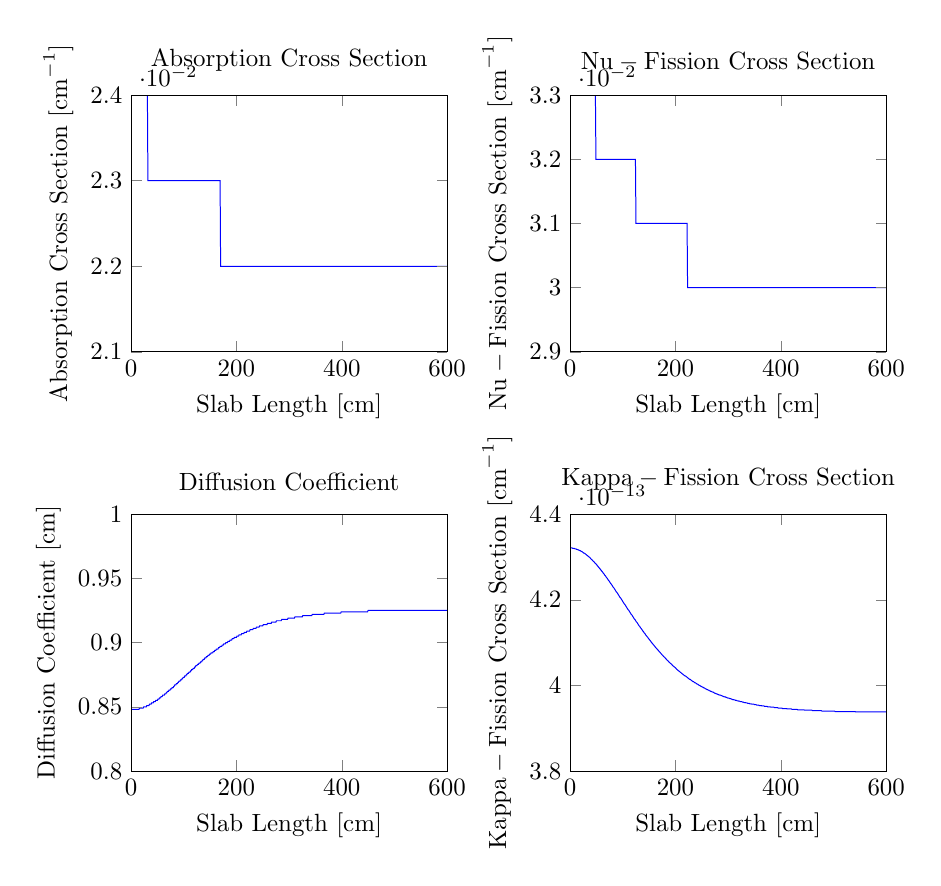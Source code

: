 \begin{tikzpicture}[scale=0.9]

\begin{axis}[%
name=plot1,
scale only axis,
width=1.756in,
height=1.427in,
xmin=0, xmax=600,
ymin=0.021, ymax=0.024,
xlabel={Slab Length [cm]},
ylabel={$\text{Absorption Cross Section [cm}^{-1}\text{]}$},
title={Absorption Cross Section},
axis on top]
\addplot [
color=blue,
solid
]
coordinates{
 (1,0.024)(2,0.024)(3,0.024)(4,0.024)(5,0.024)(6,0.024)(7,0.024)(8,0.024)(9,0.024)(10,0.024)(11,0.024)(12,0.024)(13,0.024)(14,0.024)(15,0.024)(16,0.024)(17,0.024)(18,0.024)(19,0.024)(20,0.024)(21,0.024)(22,0.024)(23,0.024)(24,0.024)(25,0.024)(26,0.024)(27,0.024)(28,0.024)(29,0.024)(30,0.024)(31,0.024)(32,0.023)(33,0.023)(34,0.023)(35,0.023)(36,0.023)(37,0.023)(38,0.023)(39,0.023)(40,0.023)(41,0.023)(42,0.023)(43,0.023)(44,0.023)(45,0.023)(46,0.023)(47,0.023)(48,0.023)(49,0.023)(50,0.023)(51,0.023)(52,0.023)(53,0.023)(54,0.023)(55,0.023)(56,0.023)(57,0.023)(58,0.023)(59,0.023)(60,0.023)(61,0.023)(62,0.023)(63,0.023)(64,0.023)(65,0.023)(66,0.023)(67,0.023)(68,0.023)(69,0.023)(70,0.023)(71,0.023)(72,0.023)(73,0.023)(74,0.023)(75,0.023)(76,0.023)(77,0.023)(78,0.023)(79,0.023)(80,0.023)(81,0.023)(82,0.023)(83,0.023)(84,0.023)(85,0.023)(86,0.023)(87,0.023)(88,0.023)(89,0.023)(90,0.023)(91,0.023)(92,0.023)(93,0.023)(94,0.023)(95,0.023)(96,0.023)(97,0.023)(98,0.023)(99,0.023)(100,0.023)(101,0.023)(102,0.023)(103,0.023)(104,0.023)(105,0.023)(106,0.023)(107,0.023)(108,0.023)(109,0.023)(110,0.023)(111,0.023)(112,0.023)(113,0.023)(114,0.023)(115,0.023)(116,0.023)(117,0.023)(118,0.023)(119,0.023)(120,0.023)(121,0.023)(122,0.023)(123,0.023)(124,0.023)(125,0.023)(126,0.023)(127,0.023)(128,0.023)(129,0.023)(130,0.023)(131,0.023)(132,0.023)(133,0.023)(134,0.023)(135,0.023)(136,0.023)(137,0.023)(138,0.023)(139,0.023)(140,0.023)(141,0.023)(142,0.023)(143,0.023)(144,0.023)(145,0.023)(146,0.023)(147,0.023)(148,0.023)(149,0.023)(150,0.023)(151,0.023)(152,0.023)(153,0.023)(154,0.023)(155,0.023)(156,0.023)(157,0.023)(158,0.023)(159,0.023)(160,0.023)(161,0.023)(162,0.023)(163,0.023)(164,0.023)(165,0.023)(166,0.023)(167,0.023)(168,0.023)(169,0.023)(170,0.022)(171,0.022)(172,0.022)(173,0.022)(174,0.022)(175,0.022)(176,0.022)(177,0.022)(178,0.022)(179,0.022)(180,0.022)(181,0.022)(182,0.022)(183,0.022)(184,0.022)(185,0.022)(186,0.022)(187,0.022)(188,0.022)(189,0.022)(190,0.022)(191,0.022)(192,0.022)(193,0.022)(194,0.022)(195,0.022)(196,0.022)(197,0.022)(198,0.022)(199,0.022)(200,0.022)(201,0.022)(202,0.022)(203,0.022)(204,0.022)(205,0.022)(206,0.022)(207,0.022)(208,0.022)(209,0.022)(210,0.022)(211,0.022)(212,0.022)(213,0.022)(214,0.022)(215,0.022)(216,0.022)(217,0.022)(218,0.022)(219,0.022)(220,0.022)(221,0.022)(222,0.022)(223,0.022)(224,0.022)(225,0.022)(226,0.022)(227,0.022)(228,0.022)(229,0.022)(230,0.022)(231,0.022)(232,0.022)(233,0.022)(234,0.022)(235,0.022)(236,0.022)(237,0.022)(238,0.022)(239,0.022)(240,0.022)(241,0.022)(242,0.022)(243,0.022)(244,0.022)(245,0.022)(246,0.022)(247,0.022)(248,0.022)(249,0.022)(250,0.022)(251,0.022)(252,0.022)(253,0.022)(254,0.022)(255,0.022)(256,0.022)(257,0.022)(258,0.022)(259,0.022)(260,0.022)(261,0.022)(262,0.022)(263,0.022)(264,0.022)(265,0.022)(266,0.022)(267,0.022)(268,0.022)(269,0.022)(270,0.022)(271,0.022)(272,0.022)(273,0.022)(274,0.022)(275,0.022)(276,0.022)(277,0.022)(278,0.022)(279,0.022)(280,0.022)(281,0.022)(282,0.022)(283,0.022)(284,0.022)(285,0.022)(286,0.022)(287,0.022)(288,0.022)(289,0.022)(290,0.022)(291,0.022)(292,0.022)(293,0.022)(294,0.022)(295,0.022)(296,0.022)(297,0.022)(298,0.022)(299,0.022)(300,0.022)(301,0.022)(302,0.022)(303,0.022)(304,0.022)(305,0.022)(306,0.022)(307,0.022)(308,0.022)(309,0.022)(310,0.022)(311,0.022)(312,0.022)(313,0.022)(314,0.022)(315,0.022)(316,0.022)(317,0.022)(318,0.022)(319,0.022)(320,0.022)(321,0.022)(322,0.022)(323,0.022)(324,0.022)(325,0.022)(326,0.022)(327,0.022)(328,0.022)(329,0.022)(330,0.022)(331,0.022)(332,0.022)(333,0.022)(334,0.022)(335,0.022)(336,0.022)(337,0.022)(338,0.022)(339,0.022)(340,0.022)(341,0.022)(342,0.022)(343,0.022)(344,0.022)(345,0.022)(346,0.022)(347,0.022)(348,0.022)(349,0.022)(350,0.022)(351,0.022)(352,0.022)(353,0.022)(354,0.022)(355,0.022)(356,0.022)(357,0.022)(358,0.022)(359,0.022)(360,0.022)(361,0.022)(362,0.022)(363,0.022)(364,0.022)(365,0.022)(366,0.022)(367,0.022)(368,0.022)(369,0.022)(370,0.022)(371,0.022)(372,0.022)(373,0.022)(374,0.022)(375,0.022)(376,0.022)(377,0.022)(378,0.022)(379,0.022)(380,0.022)(381,0.022)(382,0.022)(383,0.022)(384,0.022)(385,0.022)(386,0.022)(387,0.022)(388,0.022)(389,0.022)(390,0.022)(391,0.022)(392,0.022)(393,0.022)(394,0.022)(395,0.022)(396,0.022)(397,0.022)(398,0.022)(399,0.022)(400,0.022)(401,0.022)(402,0.022)(403,0.022)(404,0.022)(405,0.022)(406,0.022)(407,0.022)(408,0.022)(409,0.022)(410,0.022)(411,0.022)(412,0.022)(413,0.022)(414,0.022)(415,0.022)(416,0.022)(417,0.022)(418,0.022)(419,0.022)(420,0.022)(421,0.022)(422,0.022)(423,0.022)(424,0.022)(425,0.022)(426,0.022)(427,0.022)(428,0.022)(429,0.022)(430,0.022)(431,0.022)(432,0.022)(433,0.022)(434,0.022)(435,0.022)(436,0.022)(437,0.022)(438,0.022)(439,0.022)(440,0.022)(441,0.022)(442,0.022)(443,0.022)(444,0.022)(445,0.022)(446,0.022)(447,0.022)(448,0.022)(449,0.022)(450,0.022)(451,0.022)(452,0.022)(453,0.022)(454,0.022)(455,0.022)(456,0.022)(457,0.022)(458,0.022)(459,0.022)(460,0.022)(461,0.022)(462,0.022)(463,0.022)(464,0.022)(465,0.022)(466,0.022)(467,0.022)(468,0.022)(469,0.022)(470,0.022)(471,0.022)(472,0.022)(473,0.022)(474,0.022)(475,0.022)(476,0.022)(477,0.022)(478,0.022)(479,0.022)(480,0.022)(481,0.022)(482,0.022)(483,0.022)(484,0.022)(485,0.022)(486,0.022)(487,0.022)(488,0.022)(489,0.022)(490,0.022)(491,0.022)(492,0.022)(493,0.022)(494,0.022)(495,0.022)(496,0.022)(497,0.022)(498,0.022)(499,0.022)(500,0.022)(501,0.022)(502,0.022)(503,0.022)(504,0.022)(505,0.022)(506,0.022)(507,0.022)(508,0.022)(509,0.022)(510,0.022)(511,0.022)(512,0.022)(513,0.022)(514,0.022)(515,0.022)(516,0.022)(517,0.022)(518,0.022)(519,0.022)(520,0.022)(521,0.022)(522,0.022)(523,0.022)(524,0.022)(525,0.022)(526,0.022)(527,0.022)(528,0.022)(529,0.022)(530,0.022)(531,0.022)(532,0.022)(533,0.022)(534,0.022)(535,0.022)(536,0.022)(537,0.022)(538,0.022)(539,0.022)(540,0.022)(541,0.022)(542,0.022)(543,0.022)(544,0.022)(545,0.022)(546,0.022)(547,0.022)(548,0.022)(549,0.022)(550,0.022)(551,0.022)(552,0.022)(553,0.022)(554,0.022)(555,0.022)(556,0.022)(557,0.022)(558,0.022)(559,0.022)(560,0.022)(561,0.022)(562,0.022)(563,0.022)(564,0.022)(565,0.022)(566,0.022)(567,0.022)(568,0.022)(569,0.022)(570,0.022)(571,0.022)(572,0.022)(573,0.022)(574,0.022)(575,0.022)(576,0.022)(577,0.022)(578,0.022)(579,0.022)(580,0.022)(581,0.022)(582,0.022)(583,0.022)(584,0.022)(585,0.022)(586,0.022)(587,0.022)(588,0.022)(589,0.022)(590,0.022)(591,0.022)(592,0.022)(593,0.022)(594,0.022)(595,0.022)(596,0.022)(597,0.022)(598,0.022)(599,0.022)(600,0.022) 
};

\end{axis}

\begin{axis}[%
name=plot2,
at=(plot1.right of south east), anchor=left of south west,
scale only axis,
width=1.756in,
height=1.427in,
xmin=0, xmax=600,
ymin=0.029, ymax=0.033,
xlabel={Slab Length [cm]},
ylabel={$\text{Nu}-\text{Fission Cross Section [cm}^{-1}\text{]}$},
title={$\text{Nu}-\text{Fission Cross Section}$},
axis on top]
\addplot [
color=blue,
solid
]
coordinates{
 (1,0.033)(2,0.033)(3,0.033)(4,0.033)(5,0.033)(6,0.033)(7,0.033)(8,0.033)(9,0.033)(10,0.033)(11,0.033)(12,0.033)(13,0.033)(14,0.033)(15,0.033)(16,0.033)(17,0.033)(18,0.033)(19,0.033)(20,0.033)(21,0.033)(22,0.033)(23,0.033)(24,0.033)(25,0.033)(26,0.033)(27,0.033)(28,0.033)(29,0.033)(30,0.033)(31,0.033)(32,0.033)(33,0.033)(34,0.033)(35,0.033)(36,0.033)(37,0.033)(38,0.033)(39,0.033)(40,0.033)(41,0.033)(42,0.033)(43,0.033)(44,0.033)(45,0.033)(46,0.033)(47,0.033)(48,0.033)(49,0.032)(50,0.032)(51,0.032)(52,0.032)(53,0.032)(54,0.032)(55,0.032)(56,0.032)(57,0.032)(58,0.032)(59,0.032)(60,0.032)(61,0.032)(62,0.032)(63,0.032)(64,0.032)(65,0.032)(66,0.032)(67,0.032)(68,0.032)(69,0.032)(70,0.032)(71,0.032)(72,0.032)(73,0.032)(74,0.032)(75,0.032)(76,0.032)(77,0.032)(78,0.032)(79,0.032)(80,0.032)(81,0.032)(82,0.032)(83,0.032)(84,0.032)(85,0.032)(86,0.032)(87,0.032)(88,0.032)(89,0.032)(90,0.032)(91,0.032)(92,0.032)(93,0.032)(94,0.032)(95,0.032)(96,0.032)(97,0.032)(98,0.032)(99,0.032)(100,0.032)(101,0.032)(102,0.032)(103,0.032)(104,0.032)(105,0.032)(106,0.032)(107,0.032)(108,0.032)(109,0.032)(110,0.032)(111,0.032)(112,0.032)(113,0.032)(114,0.032)(115,0.032)(116,0.032)(117,0.032)(118,0.032)(119,0.032)(120,0.032)(121,0.032)(122,0.032)(123,0.032)(124,0.032)(125,0.031)(126,0.031)(127,0.031)(128,0.031)(129,0.031)(130,0.031)(131,0.031)(132,0.031)(133,0.031)(134,0.031)(135,0.031)(136,0.031)(137,0.031)(138,0.031)(139,0.031)(140,0.031)(141,0.031)(142,0.031)(143,0.031)(144,0.031)(145,0.031)(146,0.031)(147,0.031)(148,0.031)(149,0.031)(150,0.031)(151,0.031)(152,0.031)(153,0.031)(154,0.031)(155,0.031)(156,0.031)(157,0.031)(158,0.031)(159,0.031)(160,0.031)(161,0.031)(162,0.031)(163,0.031)(164,0.031)(165,0.031)(166,0.031)(167,0.031)(168,0.031)(169,0.031)(170,0.031)(171,0.031)(172,0.031)(173,0.031)(174,0.031)(175,0.031)(176,0.031)(177,0.031)(178,0.031)(179,0.031)(180,0.031)(181,0.031)(182,0.031)(183,0.031)(184,0.031)(185,0.031)(186,0.031)(187,0.031)(188,0.031)(189,0.031)(190,0.031)(191,0.031)(192,0.031)(193,0.031)(194,0.031)(195,0.031)(196,0.031)(197,0.031)(198,0.031)(199,0.031)(200,0.031)(201,0.031)(202,0.031)(203,0.031)(204,0.031)(205,0.031)(206,0.031)(207,0.031)(208,0.031)(209,0.031)(210,0.031)(211,0.031)(212,0.031)(213,0.031)(214,0.031)(215,0.031)(216,0.031)(217,0.031)(218,0.031)(219,0.031)(220,0.031)(221,0.031)(222,0.031)(223,0.03)(224,0.03)(225,0.03)(226,0.03)(227,0.03)(228,0.03)(229,0.03)(230,0.03)(231,0.03)(232,0.03)(233,0.03)(234,0.03)(235,0.03)(236,0.03)(237,0.03)(238,0.03)(239,0.03)(240,0.03)(241,0.03)(242,0.03)(243,0.03)(244,0.03)(245,0.03)(246,0.03)(247,0.03)(248,0.03)(249,0.03)(250,0.03)(251,0.03)(252,0.03)(253,0.03)(254,0.03)(255,0.03)(256,0.03)(257,0.03)(258,0.03)(259,0.03)(260,0.03)(261,0.03)(262,0.03)(263,0.03)(264,0.03)(265,0.03)(266,0.03)(267,0.03)(268,0.03)(269,0.03)(270,0.03)(271,0.03)(272,0.03)(273,0.03)(274,0.03)(275,0.03)(276,0.03)(277,0.03)(278,0.03)(279,0.03)(280,0.03)(281,0.03)(282,0.03)(283,0.03)(284,0.03)(285,0.03)(286,0.03)(287,0.03)(288,0.03)(289,0.03)(290,0.03)(291,0.03)(292,0.03)(293,0.03)(294,0.03)(295,0.03)(296,0.03)(297,0.03)(298,0.03)(299,0.03)(300,0.03)(301,0.03)(302,0.03)(303,0.03)(304,0.03)(305,0.03)(306,0.03)(307,0.03)(308,0.03)(309,0.03)(310,0.03)(311,0.03)(312,0.03)(313,0.03)(314,0.03)(315,0.03)(316,0.03)(317,0.03)(318,0.03)(319,0.03)(320,0.03)(321,0.03)(322,0.03)(323,0.03)(324,0.03)(325,0.03)(326,0.03)(327,0.03)(328,0.03)(329,0.03)(330,0.03)(331,0.03)(332,0.03)(333,0.03)(334,0.03)(335,0.03)(336,0.03)(337,0.03)(338,0.03)(339,0.03)(340,0.03)(341,0.03)(342,0.03)(343,0.03)(344,0.03)(345,0.03)(346,0.03)(347,0.03)(348,0.03)(349,0.03)(350,0.03)(351,0.03)(352,0.03)(353,0.03)(354,0.03)(355,0.03)(356,0.03)(357,0.03)(358,0.03)(359,0.03)(360,0.03)(361,0.03)(362,0.03)(363,0.03)(364,0.03)(365,0.03)(366,0.03)(367,0.03)(368,0.03)(369,0.03)(370,0.03)(371,0.03)(372,0.03)(373,0.03)(374,0.03)(375,0.03)(376,0.03)(377,0.03)(378,0.03)(379,0.03)(380,0.03)(381,0.03)(382,0.03)(383,0.03)(384,0.03)(385,0.03)(386,0.03)(387,0.03)(388,0.03)(389,0.03)(390,0.03)(391,0.03)(392,0.03)(393,0.03)(394,0.03)(395,0.03)(396,0.03)(397,0.03)(398,0.03)(399,0.03)(400,0.03)(401,0.03)(402,0.03)(403,0.03)(404,0.03)(405,0.03)(406,0.03)(407,0.03)(408,0.03)(409,0.03)(410,0.03)(411,0.03)(412,0.03)(413,0.03)(414,0.03)(415,0.03)(416,0.03)(417,0.03)(418,0.03)(419,0.03)(420,0.03)(421,0.03)(422,0.03)(423,0.03)(424,0.03)(425,0.03)(426,0.03)(427,0.03)(428,0.03)(429,0.03)(430,0.03)(431,0.03)(432,0.03)(433,0.03)(434,0.03)(435,0.03)(436,0.03)(437,0.03)(438,0.03)(439,0.03)(440,0.03)(441,0.03)(442,0.03)(443,0.03)(444,0.03)(445,0.03)(446,0.03)(447,0.03)(448,0.03)(449,0.03)(450,0.03)(451,0.03)(452,0.03)(453,0.03)(454,0.03)(455,0.03)(456,0.03)(457,0.03)(458,0.03)(459,0.03)(460,0.03)(461,0.03)(462,0.03)(463,0.03)(464,0.03)(465,0.03)(466,0.03)(467,0.03)(468,0.03)(469,0.03)(470,0.03)(471,0.03)(472,0.03)(473,0.03)(474,0.03)(475,0.03)(476,0.03)(477,0.03)(478,0.03)(479,0.03)(480,0.03)(481,0.03)(482,0.03)(483,0.03)(484,0.03)(485,0.03)(486,0.03)(487,0.03)(488,0.03)(489,0.03)(490,0.03)(491,0.03)(492,0.03)(493,0.03)(494,0.03)(495,0.03)(496,0.03)(497,0.03)(498,0.03)(499,0.03)(500,0.03)(501,0.03)(502,0.03)(503,0.03)(504,0.03)(505,0.03)(506,0.03)(507,0.03)(508,0.03)(509,0.03)(510,0.03)(511,0.03)(512,0.03)(513,0.03)(514,0.03)(515,0.03)(516,0.03)(517,0.03)(518,0.03)(519,0.03)(520,0.03)(521,0.03)(522,0.03)(523,0.03)(524,0.03)(525,0.03)(526,0.03)(527,0.03)(528,0.03)(529,0.03)(530,0.03)(531,0.03)(532,0.03)(533,0.03)(534,0.03)(535,0.03)(536,0.03)(537,0.03)(538,0.03)(539,0.03)(540,0.03)(541,0.03)(542,0.03)(543,0.03)(544,0.03)(545,0.03)(546,0.03)(547,0.03)(548,0.03)(549,0.03)(550,0.03)(551,0.03)(552,0.03)(553,0.03)(554,0.03)(555,0.03)(556,0.03)(557,0.03)(558,0.03)(559,0.03)(560,0.03)(561,0.03)(562,0.03)(563,0.03)(564,0.03)(565,0.03)(566,0.03)(567,0.03)(568,0.03)(569,0.03)(570,0.03)(571,0.03)(572,0.03)(573,0.03)(574,0.03)(575,0.03)(576,0.03)(577,0.03)(578,0.03)(579,0.03)(580,0.03)(581,0.03)(582,0.03)(583,0.03)(584,0.03)(585,0.03)(586,0.03)(587,0.03)(588,0.03)(589,0.03)(590,0.03)(591,0.03)(592,0.03)(593,0.03)(594,0.03)(595,0.03)(596,0.03)(597,0.03)(598,0.03)(599,0.03)(600,0.03) 
};

\end{axis}

\begin{axis}[%
name=plot4,
at=(plot2.below south west), anchor=above north west,
scale only axis,
width=1.756in,
height=1.427in,
xmin=0, xmax=600,
ymin=3.8e-013, ymax=4.4e-013,
xlabel={Slab Length [cm]},
ylabel={$\text{Kappa}-\text{Fission Cross Section [cm}^{-1}\text{]}$},
title={$\text{Kappa}-\text{Fission Cross Section}$},
axis on top]
\addplot [
color=blue,
solid
]
coordinates{
 (1,4.321e-013)(2,4.321e-013)(3,4.321e-013)(4,4.321e-013)(5,4.32e-013)(6,4.32e-013)(7,4.32e-013)(8,4.32e-013)(9,4.319e-013)(10,4.319e-013)(11,4.319e-013)(12,4.318e-013)(13,4.318e-013)(14,4.317e-013)(15,4.317e-013)(16,4.316e-013)(17,4.316e-013)(18,4.315e-013)(19,4.315e-013)(20,4.314e-013)(21,4.313e-013)(22,4.313e-013)(23,4.312e-013)(24,4.311e-013)(25,4.31e-013)(26,4.309e-013)(27,4.309e-013)(28,4.308e-013)(29,4.307e-013)(30,4.306e-013)(31,4.305e-013)(32,4.304e-013)(33,4.303e-013)(34,4.302e-013)(35,4.301e-013)(36,4.3e-013)(37,4.299e-013)(38,4.298e-013)(39,4.296e-013)(40,4.295e-013)(41,4.294e-013)(42,4.293e-013)(43,4.291e-013)(44,4.29e-013)(45,4.289e-013)(46,4.288e-013)(47,4.286e-013)(48,4.285e-013)(49,4.284e-013)(50,4.282e-013)(51,4.281e-013)(52,4.279e-013)(53,4.278e-013)(54,4.276e-013)(55,4.275e-013)(56,4.273e-013)(57,4.272e-013)(58,4.27e-013)(59,4.269e-013)(60,4.267e-013)(61,4.266e-013)(62,4.264e-013)(63,4.262e-013)(64,4.261e-013)(65,4.259e-013)(66,4.257e-013)(67,4.256e-013)(68,4.254e-013)(69,4.252e-013)(70,4.251e-013)(71,4.249e-013)(72,4.247e-013)(73,4.245e-013)(74,4.244e-013)(75,4.242e-013)(76,4.24e-013)(77,4.238e-013)(78,4.237e-013)(79,4.235e-013)(80,4.233e-013)(81,4.231e-013)(82,4.229e-013)(83,4.228e-013)(84,4.226e-013)(85,4.224e-013)(86,4.222e-013)(87,4.22e-013)(88,4.218e-013)(89,4.217e-013)(90,4.215e-013)(91,4.213e-013)(92,4.211e-013)(93,4.209e-013)(94,4.207e-013)(95,4.205e-013)(96,4.204e-013)(97,4.202e-013)(98,4.2e-013)(99,4.198e-013)(100,4.196e-013)(101,4.194e-013)(102,4.192e-013)(103,4.19e-013)(104,4.189e-013)(105,4.187e-013)(106,4.185e-013)(107,4.183e-013)(108,4.181e-013)(109,4.179e-013)(110,4.177e-013)(111,4.176e-013)(112,4.174e-013)(113,4.172e-013)(114,4.17e-013)(115,4.168e-013)(116,4.166e-013)(117,4.165e-013)(118,4.163e-013)(119,4.161e-013)(120,4.159e-013)(121,4.157e-013)(122,4.155e-013)(123,4.154e-013)(124,4.152e-013)(125,4.15e-013)(126,4.148e-013)(127,4.147e-013)(128,4.145e-013)(129,4.143e-013)(130,4.141e-013)(131,4.139e-013)(132,4.138e-013)(133,4.136e-013)(134,4.134e-013)(135,4.133e-013)(136,4.131e-013)(137,4.129e-013)(138,4.127e-013)(139,4.126e-013)(140,4.124e-013)(141,4.122e-013)(142,4.121e-013)(143,4.119e-013)(144,4.117e-013)(145,4.116e-013)(146,4.114e-013)(147,4.113e-013)(148,4.111e-013)(149,4.109e-013)(150,4.108e-013)(151,4.106e-013)(152,4.105e-013)(153,4.103e-013)(154,4.101e-013)(155,4.1e-013)(156,4.098e-013)(157,4.097e-013)(158,4.095e-013)(159,4.094e-013)(160,4.092e-013)(161,4.091e-013)(162,4.089e-013)(163,4.088e-013)(164,4.086e-013)(165,4.085e-013)(166,4.084e-013)(167,4.082e-013)(168,4.081e-013)(169,4.079e-013)(170,4.078e-013)(171,4.077e-013)(172,4.075e-013)(173,4.074e-013)(174,4.072e-013)(175,4.071e-013)(176,4.07e-013)(177,4.068e-013)(178,4.067e-013)(179,4.066e-013)(180,4.065e-013)(181,4.063e-013)(182,4.062e-013)(183,4.061e-013)(184,4.059e-013)(185,4.058e-013)(186,4.057e-013)(187,4.056e-013)(188,4.054e-013)(189,4.053e-013)(190,4.052e-013)(191,4.051e-013)(192,4.05e-013)(193,4.049e-013)(194,4.047e-013)(195,4.046e-013)(196,4.045e-013)(197,4.044e-013)(198,4.043e-013)(199,4.042e-013)(200,4.041e-013)(201,4.04e-013)(202,4.038e-013)(203,4.037e-013)(204,4.036e-013)(205,4.035e-013)(206,4.034e-013)(207,4.033e-013)(208,4.032e-013)(209,4.031e-013)(210,4.03e-013)(211,4.029e-013)(212,4.028e-013)(213,4.027e-013)(214,4.026e-013)(215,4.025e-013)(216,4.024e-013)(217,4.023e-013)(218,4.022e-013)(219,4.022e-013)(220,4.021e-013)(221,4.02e-013)(222,4.019e-013)(223,4.018e-013)(224,4.017e-013)(225,4.016e-013)(226,4.015e-013)(227,4.014e-013)(228,4.014e-013)(229,4.013e-013)(230,4.012e-013)(231,4.011e-013)(232,4.01e-013)(233,4.009e-013)(234,4.009e-013)(235,4.008e-013)(236,4.007e-013)(237,4.006e-013)(238,4.006e-013)(239,4.005e-013)(240,4.004e-013)(241,4.003e-013)(242,4.003e-013)(243,4.002e-013)(244,4.001e-013)(245,4.0e-013)(246,4.0e-013)(247,3.999e-013)(248,3.998e-013)(249,3.998e-013)(250,3.997e-013)(251,3.996e-013)(252,3.996e-013)(253,3.995e-013)(254,3.994e-013)(255,3.994e-013)(256,3.993e-013)(257,3.992e-013)(258,3.992e-013)(259,3.991e-013)(260,3.99e-013)(261,3.99e-013)(262,3.989e-013)(263,3.989e-013)(264,3.988e-013)(265,3.987e-013)(266,3.987e-013)(267,3.986e-013)(268,3.986e-013)(269,3.985e-013)(270,3.985e-013)(271,3.984e-013)(272,3.984e-013)(273,3.983e-013)(274,3.982e-013)(275,3.982e-013)(276,3.981e-013)(277,3.981e-013)(278,3.98e-013)(279,3.98e-013)(280,3.979e-013)(281,3.979e-013)(282,3.978e-013)(283,3.978e-013)(284,3.977e-013)(285,3.977e-013)(286,3.977e-013)(287,3.976e-013)(288,3.976e-013)(289,3.975e-013)(290,3.975e-013)(291,3.974e-013)(292,3.974e-013)(293,3.973e-013)(294,3.973e-013)(295,3.973e-013)(296,3.972e-013)(297,3.972e-013)(298,3.971e-013)(299,3.971e-013)(300,3.97e-013)(301,3.97e-013)(302,3.97e-013)(303,3.969e-013)(304,3.969e-013)(305,3.969e-013)(306,3.968e-013)(307,3.968e-013)(308,3.967e-013)(309,3.967e-013)(310,3.967e-013)(311,3.966e-013)(312,3.966e-013)(313,3.966e-013)(314,3.965e-013)(315,3.965e-013)(316,3.965e-013)(317,3.964e-013)(318,3.964e-013)(319,3.964e-013)(320,3.963e-013)(321,3.963e-013)(322,3.963e-013)(323,3.962e-013)(324,3.962e-013)(325,3.962e-013)(326,3.962e-013)(327,3.961e-013)(328,3.961e-013)(329,3.961e-013)(330,3.96e-013)(331,3.96e-013)(332,3.96e-013)(333,3.96e-013)(334,3.959e-013)(335,3.959e-013)(336,3.959e-013)(337,3.958e-013)(338,3.958e-013)(339,3.958e-013)(340,3.958e-013)(341,3.957e-013)(342,3.957e-013)(343,3.957e-013)(344,3.957e-013)(345,3.956e-013)(346,3.956e-013)(347,3.956e-013)(348,3.956e-013)(349,3.956e-013)(350,3.955e-013)(351,3.955e-013)(352,3.955e-013)(353,3.955e-013)(354,3.954e-013)(355,3.954e-013)(356,3.954e-013)(357,3.954e-013)(358,3.954e-013)(359,3.953e-013)(360,3.953e-013)(361,3.953e-013)(362,3.953e-013)(363,3.953e-013)(364,3.952e-013)(365,3.952e-013)(366,3.952e-013)(367,3.952e-013)(368,3.952e-013)(369,3.951e-013)(370,3.951e-013)(371,3.951e-013)(372,3.951e-013)(373,3.951e-013)(374,3.951e-013)(375,3.95e-013)(376,3.95e-013)(377,3.95e-013)(378,3.95e-013)(379,3.95e-013)(380,3.95e-013)(381,3.949e-013)(382,3.949e-013)(383,3.949e-013)(384,3.949e-013)(385,3.949e-013)(386,3.949e-013)(387,3.949e-013)(388,3.948e-013)(389,3.948e-013)(390,3.948e-013)(391,3.948e-013)(392,3.948e-013)(393,3.948e-013)(394,3.948e-013)(395,3.947e-013)(396,3.947e-013)(397,3.947e-013)(398,3.947e-013)(399,3.947e-013)(400,3.947e-013)(401,3.947e-013)(402,3.947e-013)(403,3.946e-013)(404,3.946e-013)(405,3.946e-013)(406,3.946e-013)(407,3.946e-013)(408,3.946e-013)(409,3.946e-013)(410,3.946e-013)(411,3.946e-013)(412,3.945e-013)(413,3.945e-013)(414,3.945e-013)(415,3.945e-013)(416,3.945e-013)(417,3.945e-013)(418,3.945e-013)(419,3.945e-013)(420,3.945e-013)(421,3.944e-013)(422,3.944e-013)(423,3.944e-013)(424,3.944e-013)(425,3.944e-013)(426,3.944e-013)(427,3.944e-013)(428,3.944e-013)(429,3.944e-013)(430,3.944e-013)(431,3.944e-013)(432,3.943e-013)(433,3.943e-013)(434,3.943e-013)(435,3.943e-013)(436,3.943e-013)(437,3.943e-013)(438,3.943e-013)(439,3.943e-013)(440,3.943e-013)(441,3.943e-013)(442,3.943e-013)(443,3.943e-013)(444,3.943e-013)(445,3.942e-013)(446,3.942e-013)(447,3.942e-013)(448,3.942e-013)(449,3.942e-013)(450,3.942e-013)(451,3.942e-013)(452,3.942e-013)(453,3.942e-013)(454,3.942e-013)(455,3.942e-013)(456,3.942e-013)(457,3.942e-013)(458,3.942e-013)(459,3.942e-013)(460,3.941e-013)(461,3.941e-013)(462,3.941e-013)(463,3.941e-013)(464,3.941e-013)(465,3.941e-013)(466,3.941e-013)(467,3.941e-013)(468,3.941e-013)(469,3.941e-013)(470,3.941e-013)(471,3.941e-013)(472,3.941e-013)(473,3.941e-013)(474,3.941e-013)(475,3.941e-013)(476,3.941e-013)(477,3.941e-013)(478,3.94e-013)(479,3.94e-013)(480,3.94e-013)(481,3.94e-013)(482,3.94e-013)(483,3.94e-013)(484,3.94e-013)(485,3.94e-013)(486,3.94e-013)(487,3.94e-013)(488,3.94e-013)(489,3.94e-013)(490,3.94e-013)(491,3.94e-013)(492,3.94e-013)(493,3.94e-013)(494,3.94e-013)(495,3.94e-013)(496,3.94e-013)(497,3.94e-013)(498,3.94e-013)(499,3.94e-013)(500,3.94e-013)(501,3.94e-013)(502,3.94e-013)(503,3.939e-013)(504,3.939e-013)(505,3.939e-013)(506,3.939e-013)(507,3.939e-013)(508,3.939e-013)(509,3.939e-013)(510,3.939e-013)(511,3.939e-013)(512,3.939e-013)(513,3.939e-013)(514,3.939e-013)(515,3.939e-013)(516,3.939e-013)(517,3.939e-013)(518,3.939e-013)(519,3.939e-013)(520,3.939e-013)(521,3.939e-013)(522,3.939e-013)(523,3.939e-013)(524,3.939e-013)(525,3.939e-013)(526,3.939e-013)(527,3.939e-013)(528,3.939e-013)(529,3.939e-013)(530,3.939e-013)(531,3.939e-013)(532,3.939e-013)(533,3.939e-013)(534,3.939e-013)(535,3.939e-013)(536,3.939e-013)(537,3.939e-013)(538,3.939e-013)(539,3.939e-013)(540,3.939e-013)(541,3.939e-013)(542,3.938e-013)(543,3.938e-013)(544,3.938e-013)(545,3.938e-013)(546,3.938e-013)(547,3.938e-013)(548,3.938e-013)(549,3.938e-013)(550,3.938e-013)(551,3.938e-013)(552,3.938e-013)(553,3.938e-013)(554,3.938e-013)(555,3.938e-013)(556,3.938e-013)(557,3.938e-013)(558,3.938e-013)(559,3.938e-013)(560,3.938e-013)(561,3.938e-013)(562,3.938e-013)(563,3.938e-013)(564,3.938e-013)(565,3.938e-013)(566,3.938e-013)(567,3.938e-013)(568,3.938e-013)(569,3.938e-013)(570,3.938e-013)(571,3.938e-013)(572,3.938e-013)(573,3.938e-013)(574,3.938e-013)(575,3.938e-013)(576,3.938e-013)(577,3.938e-013)(578,3.938e-013)(579,3.938e-013)(580,3.938e-013)(581,3.938e-013)(582,3.938e-013)(583,3.938e-013)(584,3.938e-013)(585,3.938e-013)(586,3.938e-013)(587,3.938e-013)(588,3.938e-013)(589,3.938e-013)(590,3.938e-013)(591,3.938e-013)(592,3.938e-013)(593,3.938e-013)(594,3.938e-013)(595,3.938e-013)(596,3.938e-013)(597,3.938e-013)(598,3.938e-013)(599,3.938e-013)(600,3.938e-013) 
};

\end{axis}

\begin{axis}[%
at=(plot4.left of south west), anchor=right of south east,
scale only axis,
width=1.756in,
height=1.427in,
xmin=0, xmax=600,
ymin=0.8, ymax=1,
xlabel={Slab Length [cm]},
ylabel={Diffusion Coefficient [cm]},
title={Diffusion Coefficient},
axis on top]
\addplot [
color=blue,
solid
]
coordinates{
 (1,0.848)(2,0.848)(3,0.848)(4,0.848)(5,0.848)(6,0.848)(7,0.848)(8,0.848)(9,0.848)(10,0.848)(11,0.848)(12,0.848)(13,0.848)(14,0.848)(15,0.848)(16,0.849)(17,0.849)(18,0.849)(19,0.849)(20,0.849)(21,0.849)(22,0.849)(23,0.849)(24,0.85)(25,0.85)(26,0.85)(27,0.85)(28,0.85)(29,0.85)(30,0.851)(31,0.851)(32,0.851)(33,0.851)(34,0.851)(35,0.852)(36,0.852)(37,0.852)(38,0.852)(39,0.853)(40,0.853)(41,0.853)(42,0.853)(43,0.854)(44,0.854)(45,0.854)(46,0.854)(47,0.855)(48,0.855)(49,0.855)(50,0.855)(51,0.856)(52,0.856)(53,0.856)(54,0.857)(55,0.857)(56,0.857)(57,0.858)(58,0.858)(59,0.858)(60,0.859)(61,0.859)(62,0.859)(63,0.859)(64,0.86)(65,0.86)(66,0.86)(67,0.861)(68,0.861)(69,0.862)(70,0.862)(71,0.862)(72,0.863)(73,0.863)(74,0.863)(75,0.864)(76,0.864)(77,0.864)(78,0.865)(79,0.865)(80,0.865)(81,0.866)(82,0.866)(83,0.867)(84,0.867)(85,0.867)(86,0.868)(87,0.868)(88,0.868)(89,0.869)(90,0.869)(91,0.87)(92,0.87)(93,0.87)(94,0.871)(95,0.871)(96,0.871)(97,0.872)(98,0.872)(99,0.873)(100,0.873)(101,0.873)(102,0.874)(103,0.874)(104,0.874)(105,0.875)(106,0.875)(107,0.876)(108,0.876)(109,0.876)(110,0.877)(111,0.877)(112,0.877)(113,0.878)(114,0.878)(115,0.879)(116,0.879)(117,0.879)(118,0.88)(119,0.88)(120,0.88)(121,0.881)(122,0.881)(123,0.882)(124,0.882)(125,0.882)(126,0.883)(127,0.883)(128,0.883)(129,0.884)(130,0.884)(131,0.884)(132,0.885)(133,0.885)(134,0.885)(135,0.886)(136,0.886)(137,0.887)(138,0.887)(139,0.887)(140,0.888)(141,0.888)(142,0.888)(143,0.889)(144,0.889)(145,0.889)(146,0.89)(147,0.89)(148,0.89)(149,0.891)(150,0.891)(151,0.891)(152,0.892)(153,0.892)(154,0.892)(155,0.892)(156,0.893)(157,0.893)(158,0.893)(159,0.894)(160,0.894)(161,0.894)(162,0.895)(163,0.895)(164,0.895)(165,0.895)(166,0.896)(167,0.896)(168,0.896)(169,0.897)(170,0.897)(171,0.897)(172,0.897)(173,0.898)(174,0.898)(175,0.898)(176,0.899)(177,0.899)(178,0.899)(179,0.899)(180,0.9)(181,0.9)(182,0.9)(183,0.9)(184,0.901)(185,0.901)(186,0.901)(187,0.901)(188,0.902)(189,0.902)(190,0.902)(191,0.902)(192,0.903)(193,0.903)(194,0.903)(195,0.903)(196,0.904)(197,0.904)(198,0.904)(199,0.904)(200,0.904)(201,0.905)(202,0.905)(203,0.905)(204,0.905)(205,0.906)(206,0.906)(207,0.906)(208,0.906)(209,0.906)(210,0.907)(211,0.907)(212,0.907)(213,0.907)(214,0.907)(215,0.908)(216,0.908)(217,0.908)(218,0.908)(219,0.908)(220,0.909)(221,0.909)(222,0.909)(223,0.909)(224,0.909)(225,0.909)(226,0.91)(227,0.91)(228,0.91)(229,0.91)(230,0.91)(231,0.91)(232,0.911)(233,0.911)(234,0.911)(235,0.911)(236,0.911)(237,0.911)(238,0.912)(239,0.912)(240,0.912)(241,0.912)(242,0.912)(243,0.912)(244,0.913)(245,0.913)(246,0.913)(247,0.913)(248,0.913)(249,0.913)(250,0.913)(251,0.914)(252,0.914)(253,0.914)(254,0.914)(255,0.914)(256,0.914)(257,0.914)(258,0.914)(259,0.915)(260,0.915)(261,0.915)(262,0.915)(263,0.915)(264,0.915)(265,0.915)(266,0.915)(267,0.916)(268,0.916)(269,0.916)(270,0.916)(271,0.916)(272,0.916)(273,0.916)(274,0.916)(275,0.916)(276,0.917)(277,0.917)(278,0.917)(279,0.917)(280,0.917)(281,0.917)(282,0.917)(283,0.917)(284,0.917)(285,0.917)(286,0.918)(287,0.918)(288,0.918)(289,0.918)(290,0.918)(291,0.918)(292,0.918)(293,0.918)(294,0.918)(295,0.918)(296,0.918)(297,0.918)(298,0.919)(299,0.919)(300,0.919)(301,0.919)(302,0.919)(303,0.919)(304,0.919)(305,0.919)(306,0.919)(307,0.919)(308,0.919)(309,0.919)(310,0.919)(311,0.92)(312,0.92)(313,0.92)(314,0.92)(315,0.92)(316,0.92)(317,0.92)(318,0.92)(319,0.92)(320,0.92)(321,0.92)(322,0.92)(323,0.92)(324,0.92)(325,0.92)(326,0.921)(327,0.921)(328,0.921)(329,0.921)(330,0.921)(331,0.921)(332,0.921)(333,0.921)(334,0.921)(335,0.921)(336,0.921)(337,0.921)(338,0.921)(339,0.921)(340,0.921)(341,0.921)(342,0.921)(343,0.921)(344,0.922)(345,0.922)(346,0.922)(347,0.922)(348,0.922)(349,0.922)(350,0.922)(351,0.922)(352,0.922)(353,0.922)(354,0.922)(355,0.922)(356,0.922)(357,0.922)(358,0.922)(359,0.922)(360,0.922)(361,0.922)(362,0.922)(363,0.922)(364,0.922)(365,0.922)(366,0.922)(367,0.923)(368,0.923)(369,0.923)(370,0.923)(371,0.923)(372,0.923)(373,0.923)(374,0.923)(375,0.923)(376,0.923)(377,0.923)(378,0.923)(379,0.923)(380,0.923)(381,0.923)(382,0.923)(383,0.923)(384,0.923)(385,0.923)(386,0.923)(387,0.923)(388,0.923)(389,0.923)(390,0.923)(391,0.923)(392,0.923)(393,0.923)(394,0.923)(395,0.923)(396,0.923)(397,0.923)(398,0.923)(399,0.924)(400,0.924)(401,0.924)(402,0.924)(403,0.924)(404,0.924)(405,0.924)(406,0.924)(407,0.924)(408,0.924)(409,0.924)(410,0.924)(411,0.924)(412,0.924)(413,0.924)(414,0.924)(415,0.924)(416,0.924)(417,0.924)(418,0.924)(419,0.924)(420,0.924)(421,0.924)(422,0.924)(423,0.924)(424,0.924)(425,0.924)(426,0.924)(427,0.924)(428,0.924)(429,0.924)(430,0.924)(431,0.924)(432,0.924)(433,0.924)(434,0.924)(435,0.924)(436,0.924)(437,0.924)(438,0.924)(439,0.924)(440,0.924)(441,0.924)(442,0.924)(443,0.924)(444,0.924)(445,0.924)(446,0.924)(447,0.924)(448,0.924)(449,0.924)(450,0.925)(451,0.925)(452,0.925)(453,0.925)(454,0.925)(455,0.925)(456,0.925)(457,0.925)(458,0.925)(459,0.925)(460,0.925)(461,0.925)(462,0.925)(463,0.925)(464,0.925)(465,0.925)(466,0.925)(467,0.925)(468,0.925)(469,0.925)(470,0.925)(471,0.925)(472,0.925)(473,0.925)(474,0.925)(475,0.925)(476,0.925)(477,0.925)(478,0.925)(479,0.925)(480,0.925)(481,0.925)(482,0.925)(483,0.925)(484,0.925)(485,0.925)(486,0.925)(487,0.925)(488,0.925)(489,0.925)(490,0.925)(491,0.925)(492,0.925)(493,0.925)(494,0.925)(495,0.925)(496,0.925)(497,0.925)(498,0.925)(499,0.925)(500,0.925)(501,0.925)(502,0.925)(503,0.925)(504,0.925)(505,0.925)(506,0.925)(507,0.925)(508,0.925)(509,0.925)(510,0.925)(511,0.925)(512,0.925)(513,0.925)(514,0.925)(515,0.925)(516,0.925)(517,0.925)(518,0.925)(519,0.925)(520,0.925)(521,0.925)(522,0.925)(523,0.925)(524,0.925)(525,0.925)(526,0.925)(527,0.925)(528,0.925)(529,0.925)(530,0.925)(531,0.925)(532,0.925)(533,0.925)(534,0.925)(535,0.925)(536,0.925)(537,0.925)(538,0.925)(539,0.925)(540,0.925)(541,0.925)(542,0.925)(543,0.925)(544,0.925)(545,0.925)(546,0.925)(547,0.925)(548,0.925)(549,0.925)(550,0.925)(551,0.925)(552,0.925)(553,0.925)(554,0.925)(555,0.925)(556,0.925)(557,0.925)(558,0.925)(559,0.925)(560,0.925)(561,0.925)(562,0.925)(563,0.925)(564,0.925)(565,0.925)(566,0.925)(567,0.925)(568,0.925)(569,0.925)(570,0.925)(571,0.925)(572,0.925)(573,0.925)(574,0.925)(575,0.925)(576,0.925)(577,0.925)(578,0.925)(579,0.925)(580,0.925)(581,0.925)(582,0.925)(583,0.925)(584,0.925)(585,0.925)(586,0.925)(587,0.925)(588,0.925)(589,0.925)(590,0.925)(591,0.925)(592,0.925)(593,0.925)(594,0.925)(595,0.925)(596,0.925)(597,0.925)(598,0.925)(599,0.925)(600,0.925) 
};

\end{axis}
\end{tikzpicture}
